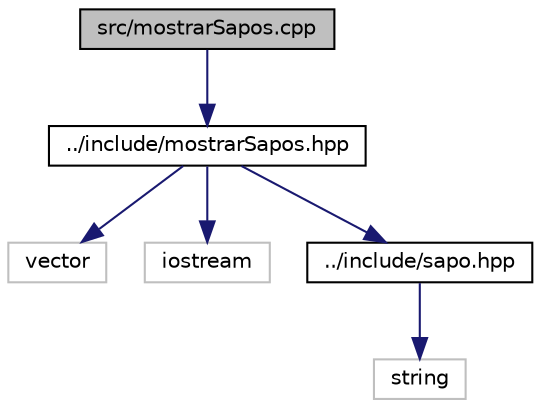digraph "src/mostrarSapos.cpp"
{
  edge [fontname="Helvetica",fontsize="10",labelfontname="Helvetica",labelfontsize="10"];
  node [fontname="Helvetica",fontsize="10",shape=record];
  Node0 [label="src/mostrarSapos.cpp",height=0.2,width=0.4,color="black", fillcolor="grey75", style="filled", fontcolor="black"];
  Node0 -> Node1 [color="midnightblue",fontsize="10",style="solid"];
  Node1 [label="../include/mostrarSapos.hpp",height=0.2,width=0.4,color="black", fillcolor="white", style="filled",URL="$mostrarSapos_8hpp.html",tooltip="Cabeçalho da função que mostra os sapos que vão participar da corrida. "];
  Node1 -> Node2 [color="midnightblue",fontsize="10",style="solid"];
  Node2 [label="vector",height=0.2,width=0.4,color="grey75", fillcolor="white", style="filled"];
  Node1 -> Node3 [color="midnightblue",fontsize="10",style="solid"];
  Node3 [label="iostream",height=0.2,width=0.4,color="grey75", fillcolor="white", style="filled"];
  Node1 -> Node4 [color="midnightblue",fontsize="10",style="solid"];
  Node4 [label="../include/sapo.hpp",height=0.2,width=0.4,color="black", fillcolor="white", style="filled",URL="$sapo_8hpp.html",tooltip="Classe Sapo para fazer uma corrida de sapos. "];
  Node4 -> Node5 [color="midnightblue",fontsize="10",style="solid"];
  Node5 [label="string",height=0.2,width=0.4,color="grey75", fillcolor="white", style="filled"];
}
